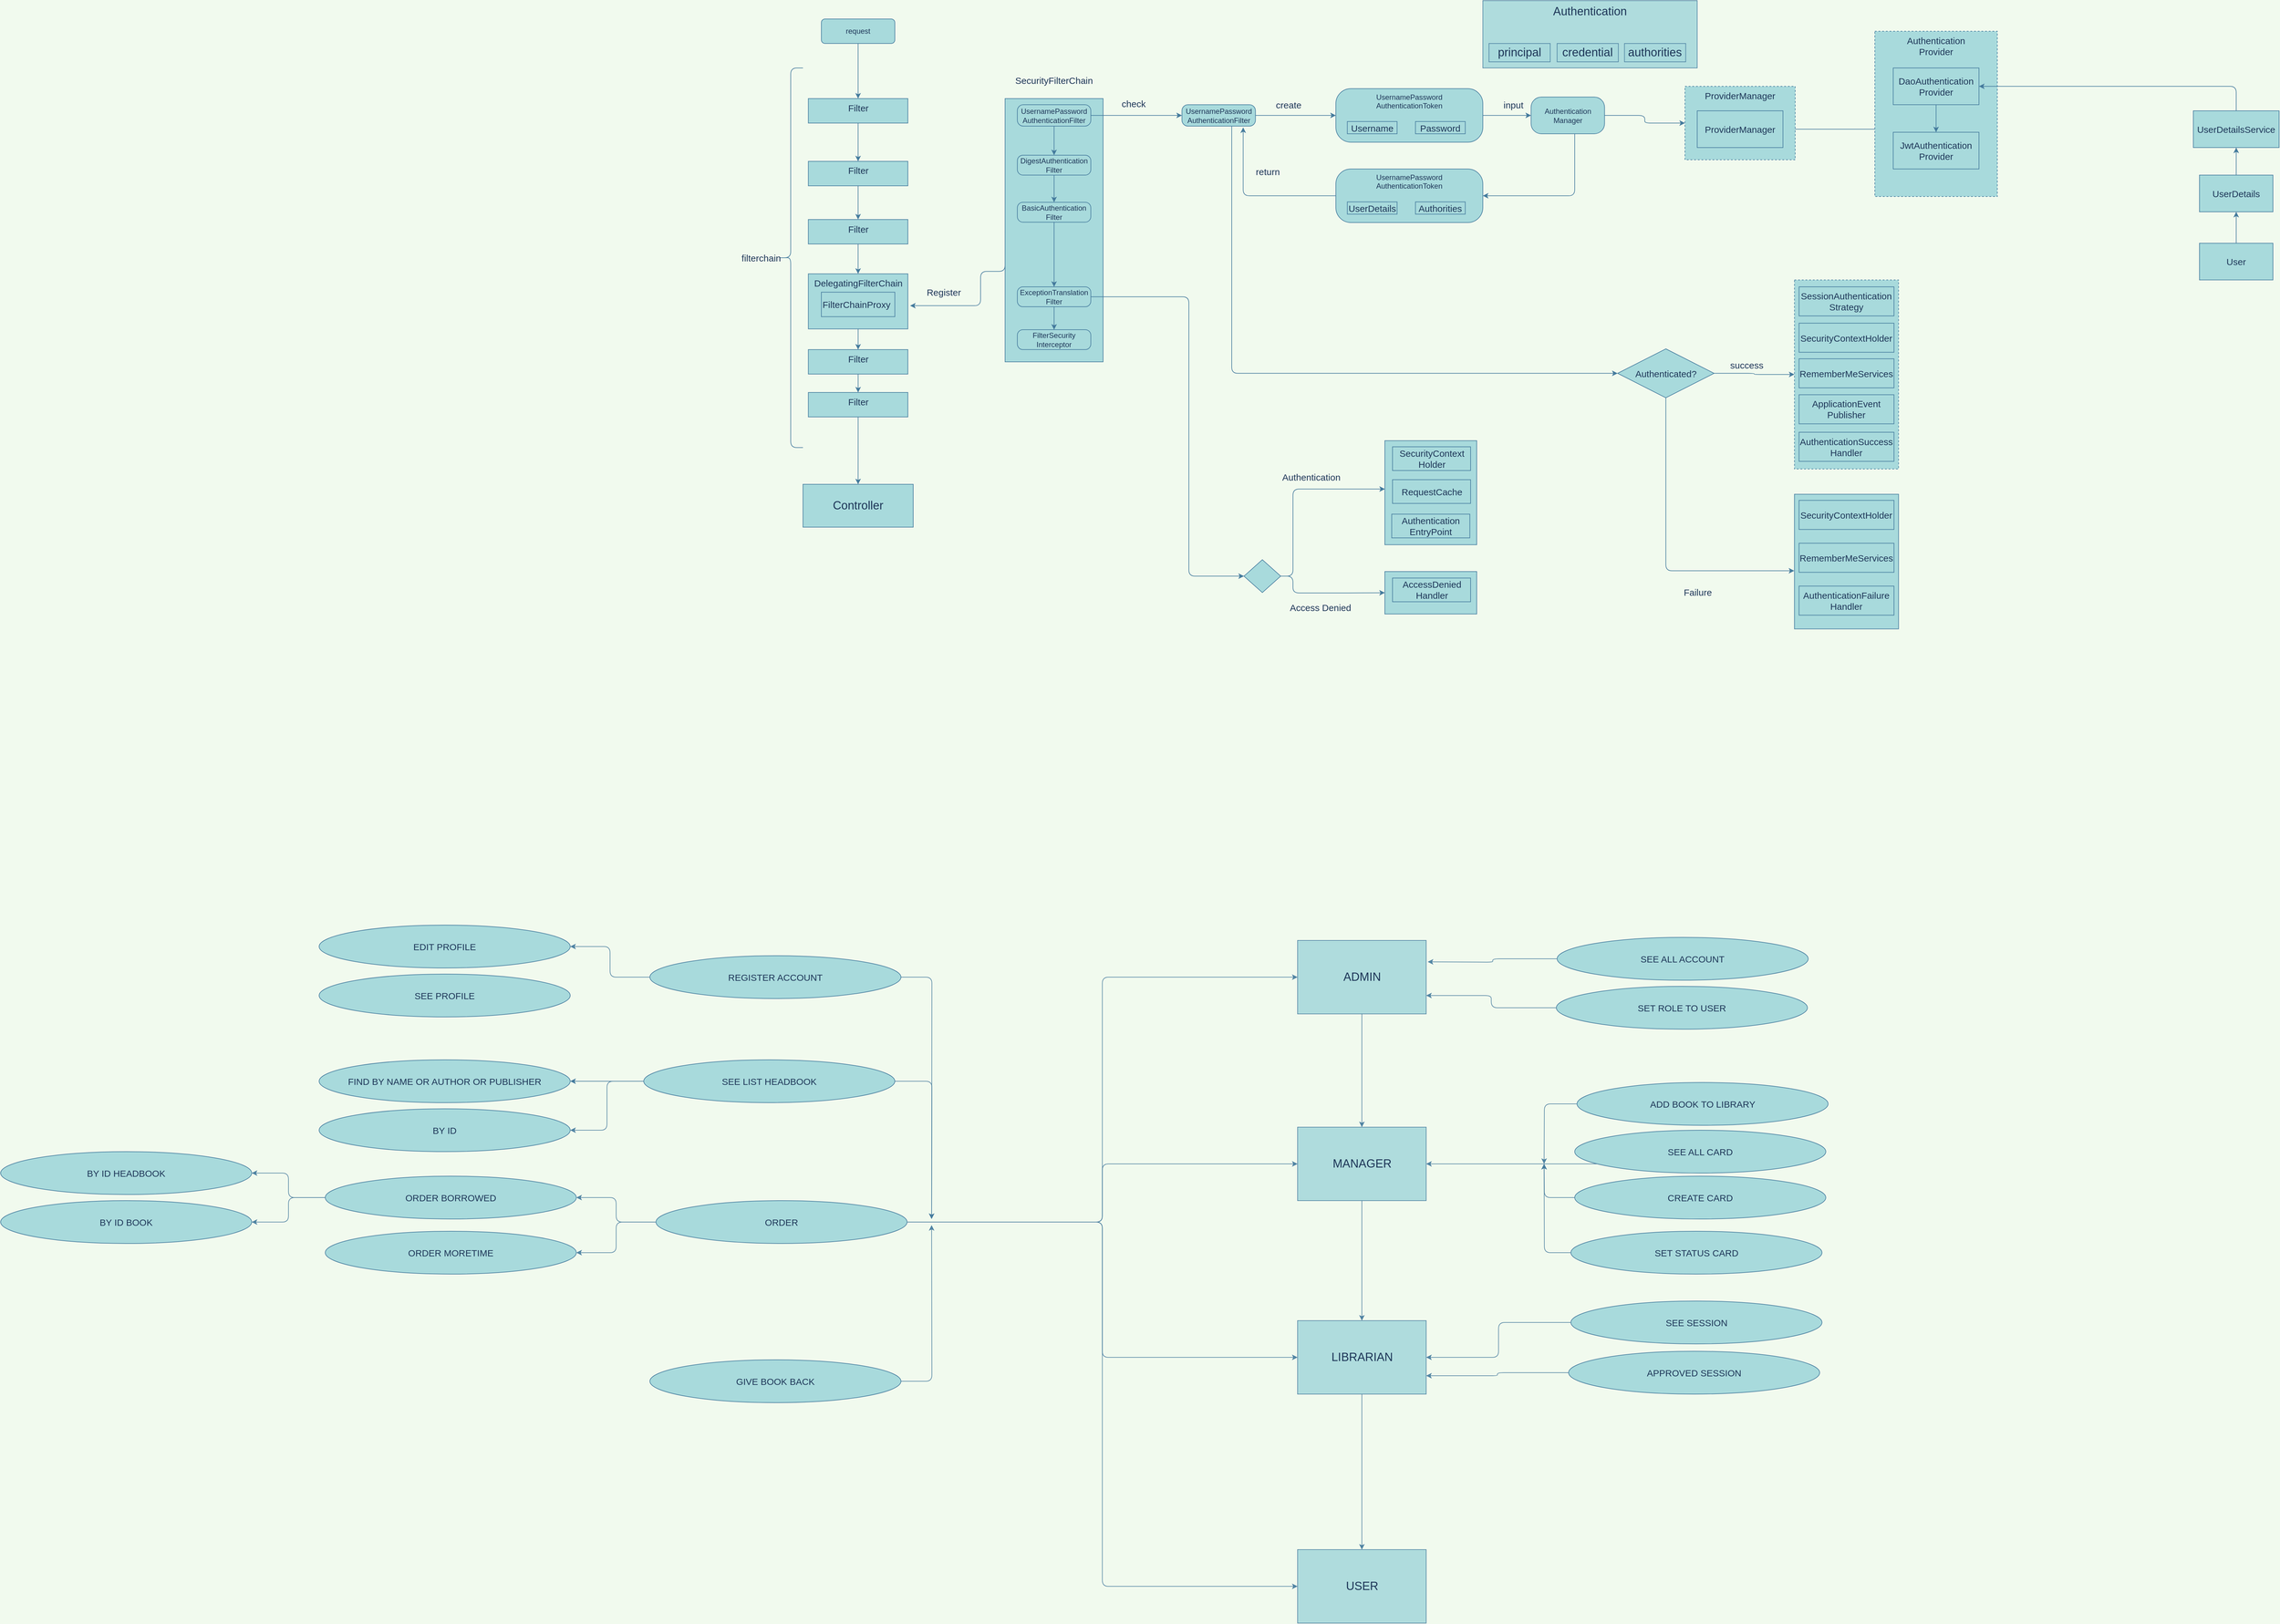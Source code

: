 <mxfile version="14.1.1" type="github">
  <diagram id="C5RBs43oDa-KdzZeNtuy" name="Page-1">
    <mxGraphModel dx="4338" dy="523" grid="1" gridSize="10" guides="1" tooltips="1" connect="1" arrows="1" fold="1" page="1" pageScale="1" pageWidth="3300" pageHeight="4681" background="#F1FAEE" math="0" shadow="0">
      <root>
        <mxCell id="WIyWlLk6GJQsqaUBKTNV-0" />
        <mxCell id="WIyWlLk6GJQsqaUBKTNV-1" parent="WIyWlLk6GJQsqaUBKTNV-0" />
        <mxCell id="i1rqOl0TpUe76ZHr00pR-119" style="edgeStyle=orthogonalEdgeStyle;curved=0;rounded=1;sketch=0;orthogonalLoop=1;jettySize=auto;html=1;entryX=1;entryY=0.5;entryDx=0;entryDy=0;strokeColor=#457B9D;fillColor=#A8DADC;fontSize=15;fontColor=#1D3557;" edge="1" parent="WIyWlLk6GJQsqaUBKTNV-1" source="i1rqOl0TpUe76ZHr00pR-103" target="i1rqOl0TpUe76ZHr00pR-118">
          <mxGeometry relative="1" as="geometry">
            <Array as="points">
              <mxPoint x="1840" y="240" />
              <mxPoint x="1840" y="240" />
            </Array>
          </mxGeometry>
        </mxCell>
        <mxCell id="i1rqOl0TpUe76ZHr00pR-103" value="Authentication&lt;br&gt;Provider" style="rounded=0;whiteSpace=wrap;html=1;sketch=0;strokeColor=#457B9D;fillColor=#A8DADC;fontSize=15;fontColor=#1D3557;align=center;labelBackgroundColor=none;verticalAlign=top;dashed=1;" vertex="1" parent="WIyWlLk6GJQsqaUBKTNV-1">
          <mxGeometry x="1880" y="80" width="200" height="270" as="geometry" />
        </mxCell>
        <mxCell id="i1rqOl0TpUe76ZHr00pR-105" value="ProviderManager" style="rounded=0;whiteSpace=wrap;html=1;sketch=0;strokeColor=#457B9D;fillColor=#A8DADC;fontSize=15;fontColor=#1D3557;align=center;verticalAlign=top;dashed=1;" vertex="1" parent="WIyWlLk6GJQsqaUBKTNV-1">
          <mxGeometry x="1570" y="170" width="180" height="120" as="geometry" />
        </mxCell>
        <mxCell id="i1rqOl0TpUe76ZHr00pR-66" style="edgeStyle=orthogonalEdgeStyle;curved=0;rounded=1;sketch=0;orthogonalLoop=1;jettySize=auto;html=1;entryX=0.5;entryY=0;entryDx=0;entryDy=0;strokeColor=#457B9D;fillColor=#A8DADC;fontSize=15;fontColor=#1D3557;" edge="1" parent="WIyWlLk6GJQsqaUBKTNV-1" source="i1rqOl0TpUe76ZHr00pR-19" target="i1rqOl0TpUe76ZHr00pR-63">
          <mxGeometry relative="1" as="geometry" />
        </mxCell>
        <mxCell id="i1rqOl0TpUe76ZHr00pR-19" value="DelegatingFilterChain" style="rounded=0;whiteSpace=wrap;html=1;sketch=0;strokeColor=#457B9D;fillColor=#A8DADC;fontSize=15;fontColor=#1D3557;align=center;horizontal=1;verticalAlign=top;" vertex="1" parent="WIyWlLk6GJQsqaUBKTNV-1">
          <mxGeometry x="138.75" y="476.24" width="162.5" height="90" as="geometry" />
        </mxCell>
        <mxCell id="i1rqOl0TpUe76ZHr00pR-18" style="edgeStyle=orthogonalEdgeStyle;curved=0;rounded=1;sketch=0;orthogonalLoop=1;jettySize=auto;html=1;strokeColor=#457B9D;fillColor=#A8DADC;fontSize=15;fontColor=#1D3557;entryX=1.022;entryY=0.578;entryDx=0;entryDy=0;entryPerimeter=0;exitX=0;exitY=0.5;exitDx=0;exitDy=0;" edge="1" parent="WIyWlLk6GJQsqaUBKTNV-1" source="i1rqOl0TpUe76ZHr00pR-17" target="i1rqOl0TpUe76ZHr00pR-19">
          <mxGeometry relative="1" as="geometry">
            <mxPoint x="470" y="491.24" as="targetPoint" />
            <Array as="points">
              <mxPoint x="420" y="472.24" />
              <mxPoint x="420" y="528.24" />
            </Array>
          </mxGeometry>
        </mxCell>
        <mxCell id="i1rqOl0TpUe76ZHr00pR-17" value="" style="rounded=0;whiteSpace=wrap;html=1;sketch=0;strokeColor=#457B9D;fillColor=#A8DADC;fontSize=15;fontColor=#1D3557;align=left;" vertex="1" parent="WIyWlLk6GJQsqaUBKTNV-1">
          <mxGeometry x="459.98" y="190" width="160.02" height="430" as="geometry" />
        </mxCell>
        <mxCell id="i1rqOl0TpUe76ZHr00pR-62" style="edgeStyle=orthogonalEdgeStyle;curved=0;rounded=1;sketch=0;orthogonalLoop=1;jettySize=auto;html=1;entryX=0.5;entryY=0;entryDx=0;entryDy=0;strokeColor=#457B9D;fillColor=#A8DADC;fontSize=15;fontColor=#1D3557;" edge="1" parent="WIyWlLk6GJQsqaUBKTNV-1" source="WIyWlLk6GJQsqaUBKTNV-3" target="i1rqOl0TpUe76ZHr00pR-47">
          <mxGeometry relative="1" as="geometry" />
        </mxCell>
        <mxCell id="WIyWlLk6GJQsqaUBKTNV-3" value="request" style="rounded=1;whiteSpace=wrap;html=1;fontSize=12;glass=0;strokeWidth=1;shadow=0;fillColor=#A8DADC;strokeColor=#457B9D;fontColor=#1D3557;" parent="WIyWlLk6GJQsqaUBKTNV-1" vertex="1">
          <mxGeometry x="160" y="60" width="120" height="40" as="geometry" />
        </mxCell>
        <mxCell id="i1rqOl0TpUe76ZHr00pR-2" value="filterchain" style="shape=curlyBracket;whiteSpace=wrap;html=1;rounded=1;sketch=0;strokeColor=#457B9D;fillColor=#A8DADC;fontColor=#1D3557;align=left;fontSize=15;verticalAlign=middle;horizontal=1;labelPosition=left;verticalLabelPosition=middle;textDirection=rtl;" vertex="1" parent="WIyWlLk6GJQsqaUBKTNV-1">
          <mxGeometry x="90" y="140" width="40" height="620" as="geometry" />
        </mxCell>
        <mxCell id="i1rqOl0TpUe76ZHr00pR-68" value="" style="edgeStyle=orthogonalEdgeStyle;curved=0;rounded=1;sketch=0;orthogonalLoop=1;jettySize=auto;html=1;strokeColor=#457B9D;fillColor=#A8DADC;fontSize=15;fontColor=#1D3557;" edge="1" parent="WIyWlLk6GJQsqaUBKTNV-1" source="i1rqOl0TpUe76ZHr00pR-4" target="i1rqOl0TpUe76ZHr00pR-67">
          <mxGeometry relative="1" as="geometry" />
        </mxCell>
        <mxCell id="i1rqOl0TpUe76ZHr00pR-151" style="edgeStyle=orthogonalEdgeStyle;curved=0;rounded=1;sketch=0;orthogonalLoop=1;jettySize=auto;html=1;entryX=0;entryY=0.5;entryDx=0;entryDy=0;strokeColor=#457B9D;fillColor=#A8DADC;fontSize=19;fontColor=#1D3557;" edge="1" parent="WIyWlLk6GJQsqaUBKTNV-1" source="i1rqOl0TpUe76ZHr00pR-4" target="i1rqOl0TpUe76ZHr00pR-75">
          <mxGeometry relative="1" as="geometry">
            <Array as="points">
              <mxPoint x="830" y="639" />
            </Array>
          </mxGeometry>
        </mxCell>
        <mxCell id="i1rqOl0TpUe76ZHr00pR-4" value="UsernamePassword&lt;br&gt;AuthenticationFilter" style="whiteSpace=wrap;html=1;rounded=1;shadow=0;fontColor=#1D3557;strokeColor=#457B9D;strokeWidth=1;fillColor=#A8DADC;glass=0;arcSize=28;rotation=0;" vertex="1" parent="WIyWlLk6GJQsqaUBKTNV-1">
          <mxGeometry x="748.75" y="200" width="120" height="35" as="geometry" />
        </mxCell>
        <mxCell id="i1rqOl0TpUe76ZHr00pR-9" value="" style="edgeStyle=orthogonalEdgeStyle;curved=0;rounded=1;sketch=0;orthogonalLoop=1;jettySize=auto;html=1;strokeColor=#457B9D;fillColor=#A8DADC;fontSize=15;fontColor=#1D3557;" edge="1" parent="WIyWlLk6GJQsqaUBKTNV-1" source="i1rqOl0TpUe76ZHr00pR-6" target="i1rqOl0TpUe76ZHr00pR-8">
          <mxGeometry relative="1" as="geometry" />
        </mxCell>
        <mxCell id="i1rqOl0TpUe76ZHr00pR-6" value="DigestAuthentication&lt;br&gt;Filter" style="whiteSpace=wrap;html=1;rounded=1;shadow=0;fontColor=#1D3557;strokeColor=#457B9D;strokeWidth=1;fillColor=#A8DADC;glass=0;arcSize=28;rotation=0;" vertex="1" parent="WIyWlLk6GJQsqaUBKTNV-1">
          <mxGeometry x="479.99" y="282.49" width="120" height="32.5" as="geometry" />
        </mxCell>
        <mxCell id="i1rqOl0TpUe76ZHr00pR-24" value="" style="edgeStyle=orthogonalEdgeStyle;curved=0;rounded=1;sketch=0;orthogonalLoop=1;jettySize=auto;html=1;strokeColor=#457B9D;fillColor=#A8DADC;fontSize=15;fontColor=#1D3557;" edge="1" parent="WIyWlLk6GJQsqaUBKTNV-1" source="i1rqOl0TpUe76ZHr00pR-8" target="i1rqOl0TpUe76ZHr00pR-23">
          <mxGeometry relative="1" as="geometry" />
        </mxCell>
        <mxCell id="i1rqOl0TpUe76ZHr00pR-8" value="BasicAuthentication&lt;br&gt;Filter" style="whiteSpace=wrap;html=1;rounded=1;shadow=0;fontColor=#1D3557;strokeColor=#457B9D;strokeWidth=1;fillColor=#A8DADC;glass=0;arcSize=28;rotation=0;" vertex="1" parent="WIyWlLk6GJQsqaUBKTNV-1">
          <mxGeometry x="479.98" y="359.37" width="120" height="32.5" as="geometry" />
        </mxCell>
        <mxCell id="i1rqOl0TpUe76ZHr00pR-13" value="SecurityFilterChain&lt;br&gt;" style="text;html=1;strokeColor=none;fillColor=none;align=center;verticalAlign=middle;whiteSpace=wrap;rounded=0;sketch=0;fontSize=15;fontColor=#1D3557;" vertex="1" parent="WIyWlLk6GJQsqaUBKTNV-1">
          <mxGeometry x="489.98" y="150" width="100" height="20" as="geometry" />
        </mxCell>
        <mxCell id="i1rqOl0TpUe76ZHr00pR-21" value="FilterChainProxy" style="rounded=0;whiteSpace=wrap;html=1;sketch=0;strokeColor=#457B9D;fillColor=#A8DADC;fontSize=15;fontColor=#1D3557;align=left;" vertex="1" parent="WIyWlLk6GJQsqaUBKTNV-1">
          <mxGeometry x="160" y="506.24" width="120" height="40" as="geometry" />
        </mxCell>
        <mxCell id="i1rqOl0TpUe76ZHr00pR-22" value="Register" style="text;html=1;strokeColor=none;fillColor=none;align=center;verticalAlign=middle;whiteSpace=wrap;rounded=0;sketch=0;fontSize=15;fontColor=#1D3557;" vertex="1" parent="WIyWlLk6GJQsqaUBKTNV-1">
          <mxGeometry x="340" y="496.24" width="40" height="20" as="geometry" />
        </mxCell>
        <mxCell id="i1rqOl0TpUe76ZHr00pR-26" value="" style="edgeStyle=orthogonalEdgeStyle;curved=0;rounded=1;sketch=0;orthogonalLoop=1;jettySize=auto;html=1;strokeColor=#457B9D;fillColor=#A8DADC;fontSize=15;fontColor=#1D3557;" edge="1" parent="WIyWlLk6GJQsqaUBKTNV-1" source="i1rqOl0TpUe76ZHr00pR-23" target="i1rqOl0TpUe76ZHr00pR-25">
          <mxGeometry relative="1" as="geometry" />
        </mxCell>
        <mxCell id="i1rqOl0TpUe76ZHr00pR-28" value="" style="edgeStyle=orthogonalEdgeStyle;curved=0;rounded=1;sketch=0;orthogonalLoop=1;jettySize=auto;html=1;strokeColor=#457B9D;fillColor=#A8DADC;fontSize=15;fontColor=#1D3557;entryX=0;entryY=0.5;entryDx=0;entryDy=0;" edge="1" parent="WIyWlLk6GJQsqaUBKTNV-1" source="i1rqOl0TpUe76ZHr00pR-23" target="i1rqOl0TpUe76ZHr00pR-27">
          <mxGeometry relative="1" as="geometry">
            <mxPoint x="650.003" y="513.776" as="targetPoint" />
            <Array as="points">
              <mxPoint x="760" y="514" />
              <mxPoint x="760" y="970" />
            </Array>
          </mxGeometry>
        </mxCell>
        <mxCell id="i1rqOl0TpUe76ZHr00pR-23" value="ExceptionTranslation&lt;br&gt;Filter" style="whiteSpace=wrap;html=1;rounded=1;shadow=0;fontColor=#1D3557;strokeColor=#457B9D;strokeWidth=1;fillColor=#A8DADC;glass=0;arcSize=28;rotation=0;" vertex="1" parent="WIyWlLk6GJQsqaUBKTNV-1">
          <mxGeometry x="479.98" y="497.5" width="120" height="32.5" as="geometry" />
        </mxCell>
        <mxCell id="i1rqOl0TpUe76ZHr00pR-25" value="FilterSecurity&lt;br&gt;Interceptor" style="whiteSpace=wrap;html=1;rounded=1;shadow=0;fontColor=#1D3557;strokeColor=#457B9D;strokeWidth=1;fillColor=#A8DADC;glass=0;arcSize=28;rotation=0;" vertex="1" parent="WIyWlLk6GJQsqaUBKTNV-1">
          <mxGeometry x="479.98" y="567.5" width="120" height="32.5" as="geometry" />
        </mxCell>
        <mxCell id="i1rqOl0TpUe76ZHr00pR-37" style="edgeStyle=orthogonalEdgeStyle;curved=0;rounded=1;sketch=0;orthogonalLoop=1;jettySize=auto;html=1;entryX=0.001;entryY=0.465;entryDx=0;entryDy=0;entryPerimeter=0;strokeColor=#457B9D;fillColor=#A8DADC;fontSize=15;fontColor=#1D3557;" edge="1" parent="WIyWlLk6GJQsqaUBKTNV-1" source="i1rqOl0TpUe76ZHr00pR-27" target="i1rqOl0TpUe76ZHr00pR-30">
          <mxGeometry relative="1" as="geometry">
            <Array as="points">
              <mxPoint x="930" y="970.5" />
              <mxPoint x="930" y="827.5" />
            </Array>
          </mxGeometry>
        </mxCell>
        <mxCell id="i1rqOl0TpUe76ZHr00pR-45" style="edgeStyle=orthogonalEdgeStyle;curved=0;rounded=1;sketch=0;orthogonalLoop=1;jettySize=auto;html=1;entryX=0;entryY=0.5;entryDx=0;entryDy=0;strokeColor=#457B9D;fillColor=#A8DADC;fontSize=15;fontColor=#1D3557;" edge="1" parent="WIyWlLk6GJQsqaUBKTNV-1" source="i1rqOl0TpUe76ZHr00pR-27" target="i1rqOl0TpUe76ZHr00pR-40">
          <mxGeometry relative="1" as="geometry">
            <Array as="points">
              <mxPoint x="930" y="970.5" />
              <mxPoint x="930" y="997.5" />
              <mxPoint x="1030" y="997.5" />
            </Array>
          </mxGeometry>
        </mxCell>
        <mxCell id="i1rqOl0TpUe76ZHr00pR-27" value="" style="rhombus;whiteSpace=wrap;html=1;rounded=1;shadow=0;fontColor=#1D3557;strokeColor=#457B9D;strokeWidth=1;fillColor=#A8DADC;glass=0;arcSize=0;" vertex="1" parent="WIyWlLk6GJQsqaUBKTNV-1">
          <mxGeometry x="850" y="943.14" width="60" height="53.75" as="geometry" />
        </mxCell>
        <mxCell id="i1rqOl0TpUe76ZHr00pR-30" value="" style="rounded=0;whiteSpace=wrap;html=1;sketch=0;strokeColor=#457B9D;fillColor=#A8DADC;fontSize=15;fontColor=#1D3557;align=left;" vertex="1" parent="WIyWlLk6GJQsqaUBKTNV-1">
          <mxGeometry x="1080" y="748.75" width="150" height="170" as="geometry" />
        </mxCell>
        <mxCell id="i1rqOl0TpUe76ZHr00pR-31" value="SecurityContext&lt;br&gt;&lt;div style=&quot;&quot;&gt;&lt;span&gt;Holder&lt;/span&gt;&lt;/div&gt;" style="rounded=0;whiteSpace=wrap;html=1;sketch=0;strokeColor=#457B9D;fillColor=#A8DADC;fontSize=15;fontColor=#1D3557;align=center;" vertex="1" parent="WIyWlLk6GJQsqaUBKTNV-1">
          <mxGeometry x="1092.5" y="758.75" width="127.5" height="38.75" as="geometry" />
        </mxCell>
        <mxCell id="i1rqOl0TpUe76ZHr00pR-33" value="RequestCache" style="rounded=0;whiteSpace=wrap;html=1;sketch=0;strokeColor=#457B9D;fillColor=#A8DADC;fontSize=15;fontColor=#1D3557;align=center;" vertex="1" parent="WIyWlLk6GJQsqaUBKTNV-1">
          <mxGeometry x="1092.5" y="812.5" width="127.5" height="38.75" as="geometry" />
        </mxCell>
        <mxCell id="i1rqOl0TpUe76ZHr00pR-35" value="Authentication&lt;br&gt;EntryPoint" style="rounded=0;whiteSpace=wrap;html=1;sketch=0;strokeColor=#457B9D;fillColor=#A8DADC;fontSize=15;fontColor=#1D3557;align=center;" vertex="1" parent="WIyWlLk6GJQsqaUBKTNV-1">
          <mxGeometry x="1091.25" y="868.75" width="127.5" height="38.75" as="geometry" />
        </mxCell>
        <mxCell id="i1rqOl0TpUe76ZHr00pR-38" value="Authentication" style="text;html=1;strokeColor=none;fillColor=none;align=center;verticalAlign=middle;whiteSpace=wrap;rounded=0;sketch=0;fontSize=15;fontColor=#1D3557;" vertex="1" parent="WIyWlLk6GJQsqaUBKTNV-1">
          <mxGeometry x="940" y="797.5" width="40" height="20" as="geometry" />
        </mxCell>
        <mxCell id="i1rqOl0TpUe76ZHr00pR-40" value="" style="rounded=0;whiteSpace=wrap;html=1;sketch=0;strokeColor=#457B9D;fillColor=#A8DADC;fontSize=15;fontColor=#1D3557;align=left;" vertex="1" parent="WIyWlLk6GJQsqaUBKTNV-1">
          <mxGeometry x="1080" y="962.5" width="150" height="69.36" as="geometry" />
        </mxCell>
        <mxCell id="i1rqOl0TpUe76ZHr00pR-41" value="AccessDenied&lt;br&gt;Handler" style="rounded=0;whiteSpace=wrap;html=1;sketch=0;strokeColor=#457B9D;fillColor=#A8DADC;fontSize=15;fontColor=#1D3557;align=center;" vertex="1" parent="WIyWlLk6GJQsqaUBKTNV-1">
          <mxGeometry x="1092.5" y="973.12" width="127.5" height="38.75" as="geometry" />
        </mxCell>
        <mxCell id="i1rqOl0TpUe76ZHr00pR-46" value="Access Denied" style="text;html=1;strokeColor=none;fillColor=none;align=center;verticalAlign=middle;whiteSpace=wrap;rounded=0;sketch=0;fontSize=15;fontColor=#1D3557;" vertex="1" parent="WIyWlLk6GJQsqaUBKTNV-1">
          <mxGeometry x="920" y="1007.51" width="110" height="26.24" as="geometry" />
        </mxCell>
        <mxCell id="i1rqOl0TpUe76ZHr00pR-58" value="" style="edgeStyle=orthogonalEdgeStyle;curved=0;rounded=1;sketch=0;orthogonalLoop=1;jettySize=auto;html=1;strokeColor=#457B9D;fillColor=#A8DADC;fontSize=15;fontColor=#1D3557;" edge="1" parent="WIyWlLk6GJQsqaUBKTNV-1" source="i1rqOl0TpUe76ZHr00pR-47" target="i1rqOl0TpUe76ZHr00pR-57">
          <mxGeometry relative="1" as="geometry" />
        </mxCell>
        <mxCell id="i1rqOl0TpUe76ZHr00pR-47" value="Filter" style="rounded=0;whiteSpace=wrap;html=1;sketch=0;strokeColor=#457B9D;fillColor=#A8DADC;fontSize=15;fontColor=#1D3557;align=center;horizontal=1;verticalAlign=top;" vertex="1" parent="WIyWlLk6GJQsqaUBKTNV-1">
          <mxGeometry x="138.75" y="190" width="162.5" height="40" as="geometry" />
        </mxCell>
        <mxCell id="i1rqOl0TpUe76ZHr00pR-60" value="" style="edgeStyle=orthogonalEdgeStyle;curved=0;rounded=1;sketch=0;orthogonalLoop=1;jettySize=auto;html=1;strokeColor=#457B9D;fillColor=#A8DADC;fontSize=15;fontColor=#1D3557;" edge="1" parent="WIyWlLk6GJQsqaUBKTNV-1" source="i1rqOl0TpUe76ZHr00pR-57" target="i1rqOl0TpUe76ZHr00pR-59">
          <mxGeometry relative="1" as="geometry" />
        </mxCell>
        <mxCell id="i1rqOl0TpUe76ZHr00pR-57" value="Filter" style="rounded=0;whiteSpace=wrap;html=1;sketch=0;strokeColor=#457B9D;fillColor=#A8DADC;fontSize=15;fontColor=#1D3557;align=center;horizontal=1;verticalAlign=top;" vertex="1" parent="WIyWlLk6GJQsqaUBKTNV-1">
          <mxGeometry x="138.75" y="292.49" width="162.5" height="40" as="geometry" />
        </mxCell>
        <mxCell id="i1rqOl0TpUe76ZHr00pR-61" style="edgeStyle=orthogonalEdgeStyle;curved=0;rounded=1;sketch=0;orthogonalLoop=1;jettySize=auto;html=1;strokeColor=#457B9D;fillColor=#A8DADC;fontSize=15;fontColor=#1D3557;" edge="1" parent="WIyWlLk6GJQsqaUBKTNV-1" source="i1rqOl0TpUe76ZHr00pR-59" target="i1rqOl0TpUe76ZHr00pR-19">
          <mxGeometry relative="1" as="geometry" />
        </mxCell>
        <mxCell id="i1rqOl0TpUe76ZHr00pR-59" value="Filter" style="rounded=0;whiteSpace=wrap;html=1;sketch=0;strokeColor=#457B9D;fillColor=#A8DADC;fontSize=15;fontColor=#1D3557;align=center;horizontal=1;verticalAlign=top;" vertex="1" parent="WIyWlLk6GJQsqaUBKTNV-1">
          <mxGeometry x="138.75" y="387.5" width="162.5" height="40" as="geometry" />
        </mxCell>
        <mxCell id="i1rqOl0TpUe76ZHr00pR-65" value="" style="edgeStyle=orthogonalEdgeStyle;curved=0;rounded=1;sketch=0;orthogonalLoop=1;jettySize=auto;html=1;strokeColor=#457B9D;fillColor=#A8DADC;fontSize=15;fontColor=#1D3557;" edge="1" parent="WIyWlLk6GJQsqaUBKTNV-1" source="i1rqOl0TpUe76ZHr00pR-63" target="i1rqOl0TpUe76ZHr00pR-64">
          <mxGeometry relative="1" as="geometry" />
        </mxCell>
        <mxCell id="i1rqOl0TpUe76ZHr00pR-63" value="Filter" style="rounded=0;whiteSpace=wrap;html=1;sketch=0;strokeColor=#457B9D;fillColor=#A8DADC;fontSize=15;fontColor=#1D3557;align=center;horizontal=1;verticalAlign=top;" vertex="1" parent="WIyWlLk6GJQsqaUBKTNV-1">
          <mxGeometry x="138.75" y="600" width="162.5" height="40" as="geometry" />
        </mxCell>
        <mxCell id="i1rqOl0TpUe76ZHr00pR-150" value="" style="edgeStyle=orthogonalEdgeStyle;curved=0;rounded=1;sketch=0;orthogonalLoop=1;jettySize=auto;html=1;strokeColor=#457B9D;fillColor=#A8DADC;fontSize=15;fontColor=#1D3557;" edge="1" parent="WIyWlLk6GJQsqaUBKTNV-1" source="i1rqOl0TpUe76ZHr00pR-64" target="i1rqOl0TpUe76ZHr00pR-149">
          <mxGeometry relative="1" as="geometry" />
        </mxCell>
        <mxCell id="i1rqOl0TpUe76ZHr00pR-64" value="Filter" style="rounded=0;whiteSpace=wrap;html=1;sketch=0;strokeColor=#457B9D;fillColor=#A8DADC;fontSize=15;fontColor=#1D3557;align=center;horizontal=1;verticalAlign=top;" vertex="1" parent="WIyWlLk6GJQsqaUBKTNV-1">
          <mxGeometry x="138.75" y="670" width="162.5" height="40" as="geometry" />
        </mxCell>
        <mxCell id="i1rqOl0TpUe76ZHr00pR-73" value="" style="edgeStyle=orthogonalEdgeStyle;curved=0;rounded=1;sketch=0;orthogonalLoop=1;jettySize=auto;html=1;strokeColor=#457B9D;fillColor=#A8DADC;fontSize=15;fontColor=#1D3557;" edge="1" parent="WIyWlLk6GJQsqaUBKTNV-1" source="i1rqOl0TpUe76ZHr00pR-67" target="i1rqOl0TpUe76ZHr00pR-72">
          <mxGeometry relative="1" as="geometry" />
        </mxCell>
        <mxCell id="i1rqOl0TpUe76ZHr00pR-67" value="UsernamePassword&lt;br&gt;AuthenticationToken" style="whiteSpace=wrap;html=1;rounded=1;shadow=0;fontColor=#1D3557;strokeColor=#457B9D;strokeWidth=1;fillColor=#A8DADC;glass=0;arcSize=28;rotation=0;verticalAlign=top;" vertex="1" parent="WIyWlLk6GJQsqaUBKTNV-1">
          <mxGeometry x="1000" y="173.75" width="240" height="87.5" as="geometry" />
        </mxCell>
        <mxCell id="i1rqOl0TpUe76ZHr00pR-69" value="create" style="text;html=1;strokeColor=none;fillColor=none;align=center;verticalAlign=middle;whiteSpace=wrap;rounded=0;sketch=0;fontSize=15;fontColor=#1D3557;" vertex="1" parent="WIyWlLk6GJQsqaUBKTNV-1">
          <mxGeometry x="902.5" y="190" width="40" height="20" as="geometry" />
        </mxCell>
        <mxCell id="i1rqOl0TpUe76ZHr00pR-110" style="edgeStyle=orthogonalEdgeStyle;curved=0;rounded=1;sketch=0;orthogonalLoop=1;jettySize=auto;html=1;strokeColor=#457B9D;fillColor=#A8DADC;fontSize=15;fontColor=#1D3557;" edge="1" parent="WIyWlLk6GJQsqaUBKTNV-1" source="i1rqOl0TpUe76ZHr00pR-72" target="i1rqOl0TpUe76ZHr00pR-105">
          <mxGeometry relative="1" as="geometry" />
        </mxCell>
        <mxCell id="i1rqOl0TpUe76ZHr00pR-145" style="edgeStyle=orthogonalEdgeStyle;curved=0;rounded=1;sketch=0;orthogonalLoop=1;jettySize=auto;html=1;entryX=1;entryY=0.5;entryDx=0;entryDy=0;strokeColor=#457B9D;fillColor=#A8DADC;fontSize=15;fontColor=#1D3557;" edge="1" parent="WIyWlLk6GJQsqaUBKTNV-1" source="i1rqOl0TpUe76ZHr00pR-72" target="i1rqOl0TpUe76ZHr00pR-141">
          <mxGeometry relative="1" as="geometry">
            <Array as="points">
              <mxPoint x="1390" y="349" />
            </Array>
          </mxGeometry>
        </mxCell>
        <mxCell id="i1rqOl0TpUe76ZHr00pR-72" value="Authentication&lt;br&gt;Manager" style="whiteSpace=wrap;html=1;rounded=1;shadow=0;fontColor=#1D3557;strokeColor=#457B9D;strokeWidth=1;fillColor=#A8DADC;glass=0;arcSize=28;" vertex="1" parent="WIyWlLk6GJQsqaUBKTNV-1">
          <mxGeometry x="1318.75" y="187.5" width="120" height="60" as="geometry" />
        </mxCell>
        <mxCell id="i1rqOl0TpUe76ZHr00pR-74" value="input" style="text;html=1;strokeColor=none;fillColor=none;align=center;verticalAlign=middle;whiteSpace=wrap;rounded=0;sketch=0;fontSize=15;fontColor=#1D3557;" vertex="1" parent="WIyWlLk6GJQsqaUBKTNV-1">
          <mxGeometry x="1270" y="190" width="40" height="20" as="geometry" />
        </mxCell>
        <mxCell id="i1rqOl0TpUe76ZHr00pR-77" value="" style="edgeStyle=orthogonalEdgeStyle;curved=0;rounded=1;sketch=0;orthogonalLoop=1;jettySize=auto;html=1;strokeColor=#457B9D;fillColor=#A8DADC;fontSize=15;fontColor=#1D3557;" edge="1" parent="WIyWlLk6GJQsqaUBKTNV-1" source="i1rqOl0TpUe76ZHr00pR-75" target="i1rqOl0TpUe76ZHr00pR-76">
          <mxGeometry relative="1" as="geometry" />
        </mxCell>
        <mxCell id="i1rqOl0TpUe76ZHr00pR-91" style="edgeStyle=orthogonalEdgeStyle;curved=0;rounded=1;sketch=0;orthogonalLoop=1;jettySize=auto;html=1;strokeColor=#457B9D;fillColor=#A8DADC;fontSize=15;fontColor=#1D3557;entryX=-0.002;entryY=0.566;entryDx=0;entryDy=0;entryPerimeter=0;" edge="1" parent="WIyWlLk6GJQsqaUBKTNV-1" source="i1rqOl0TpUe76ZHr00pR-75" target="i1rqOl0TpUe76ZHr00pR-90">
          <mxGeometry relative="1" as="geometry">
            <mxPoint x="1550" y="1016.24" as="targetPoint" />
            <Array as="points">
              <mxPoint x="1538.75" y="961.24" />
              <mxPoint x="1748.75" y="961.24" />
            </Array>
          </mxGeometry>
        </mxCell>
        <mxCell id="i1rqOl0TpUe76ZHr00pR-75" value="Authenticated?" style="rhombus;whiteSpace=wrap;html=1;rounded=0;sketch=0;strokeColor=#457B9D;fillColor=#A8DADC;fontSize=15;fontColor=#1D3557;align=center;" vertex="1" parent="WIyWlLk6GJQsqaUBKTNV-1">
          <mxGeometry x="1460" y="598.75" width="157.5" height="80" as="geometry" />
        </mxCell>
        <mxCell id="i1rqOl0TpUe76ZHr00pR-76" value="" style="whiteSpace=wrap;html=1;rounded=0;fontSize=15;fontColor=#1D3557;strokeColor=#457B9D;fillColor=#A8DADC;sketch=0;dashed=1;" vertex="1" parent="WIyWlLk6GJQsqaUBKTNV-1">
          <mxGeometry x="1748.75" y="486.24" width="170" height="308.75" as="geometry" />
        </mxCell>
        <mxCell id="i1rqOl0TpUe76ZHr00pR-78" value="SessionAuthentication&lt;br&gt;Strategy" style="rounded=0;whiteSpace=wrap;html=1;sketch=0;strokeColor=#457B9D;fillColor=#A8DADC;fontSize=15;fontColor=#1D3557;align=center;" vertex="1" parent="WIyWlLk6GJQsqaUBKTNV-1">
          <mxGeometry x="1756.25" y="497.48" width="155" height="47.51" as="geometry" />
        </mxCell>
        <mxCell id="i1rqOl0TpUe76ZHr00pR-79" value="SecurityContextHolder" style="rounded=0;whiteSpace=wrap;html=1;sketch=0;strokeColor=#457B9D;fillColor=#A8DADC;fontSize=15;fontColor=#1D3557;align=center;" vertex="1" parent="WIyWlLk6GJQsqaUBKTNV-1">
          <mxGeometry x="1756.25" y="556.86" width="155" height="47.51" as="geometry" />
        </mxCell>
        <mxCell id="i1rqOl0TpUe76ZHr00pR-81" value="RememberMeServices" style="rounded=0;whiteSpace=wrap;html=1;sketch=0;strokeColor=#457B9D;fillColor=#A8DADC;fontSize=15;fontColor=#1D3557;align=center;" vertex="1" parent="WIyWlLk6GJQsqaUBKTNV-1">
          <mxGeometry x="1756.25" y="614.99" width="155" height="47.51" as="geometry" />
        </mxCell>
        <mxCell id="i1rqOl0TpUe76ZHr00pR-83" value="ApplicationEvent&lt;br&gt;Publisher" style="rounded=0;whiteSpace=wrap;html=1;sketch=0;strokeColor=#457B9D;fillColor=#A8DADC;fontSize=15;fontColor=#1D3557;align=center;" vertex="1" parent="WIyWlLk6GJQsqaUBKTNV-1">
          <mxGeometry x="1756.25" y="673.72" width="155" height="47.51" as="geometry" />
        </mxCell>
        <mxCell id="i1rqOl0TpUe76ZHr00pR-85" value="AuthenticationSuccess&lt;br&gt;Handler" style="rounded=0;whiteSpace=wrap;html=1;sketch=0;strokeColor=#457B9D;fillColor=#A8DADC;fontSize=15;fontColor=#1D3557;align=center;" vertex="1" parent="WIyWlLk6GJQsqaUBKTNV-1">
          <mxGeometry x="1756.25" y="734.99" width="155" height="47.51" as="geometry" />
        </mxCell>
        <mxCell id="i1rqOl0TpUe76ZHr00pR-90" value="" style="whiteSpace=wrap;html=1;rounded=0;fontSize=15;fontColor=#1D3557;strokeColor=#457B9D;fillColor=#A8DADC;sketch=0;" vertex="1" parent="WIyWlLk6GJQsqaUBKTNV-1">
          <mxGeometry x="1748.75" y="836.24" width="170" height="220" as="geometry" />
        </mxCell>
        <mxCell id="i1rqOl0TpUe76ZHr00pR-93" value="SecurityContextHolder" style="rounded=0;whiteSpace=wrap;html=1;sketch=0;strokeColor=#457B9D;fillColor=#A8DADC;fontSize=15;fontColor=#1D3557;align=center;" vertex="1" parent="WIyWlLk6GJQsqaUBKTNV-1">
          <mxGeometry x="1756.25" y="846.24" width="155" height="47.51" as="geometry" />
        </mxCell>
        <mxCell id="i1rqOl0TpUe76ZHr00pR-94" value="RememberMeServices" style="rounded=0;whiteSpace=wrap;html=1;sketch=0;strokeColor=#457B9D;fillColor=#A8DADC;fontSize=15;fontColor=#1D3557;align=center;" vertex="1" parent="WIyWlLk6GJQsqaUBKTNV-1">
          <mxGeometry x="1756.25" y="916.24" width="155" height="47.51" as="geometry" />
        </mxCell>
        <mxCell id="i1rqOl0TpUe76ZHr00pR-95" value="AuthenticationFailure&lt;br&gt;Handler" style="rounded=0;whiteSpace=wrap;html=1;sketch=0;strokeColor=#457B9D;fillColor=#A8DADC;fontSize=15;fontColor=#1D3557;align=center;" vertex="1" parent="WIyWlLk6GJQsqaUBKTNV-1">
          <mxGeometry x="1756.25" y="986.24" width="155" height="47.51" as="geometry" />
        </mxCell>
        <mxCell id="i1rqOl0TpUe76ZHr00pR-96" value="Failure" style="text;html=1;strokeColor=none;fillColor=none;align=center;verticalAlign=middle;whiteSpace=wrap;rounded=0;sketch=0;fontSize=15;fontColor=#1D3557;" vertex="1" parent="WIyWlLk6GJQsqaUBKTNV-1">
          <mxGeometry x="1571.25" y="986.24" width="40" height="20" as="geometry" />
        </mxCell>
        <mxCell id="i1rqOl0TpUe76ZHr00pR-97" value="success" style="text;html=1;strokeColor=none;fillColor=none;align=center;verticalAlign=middle;whiteSpace=wrap;rounded=0;sketch=0;fontSize=15;fontColor=#1D3557;" vertex="1" parent="WIyWlLk6GJQsqaUBKTNV-1">
          <mxGeometry x="1651.25" y="614.99" width="40" height="20" as="geometry" />
        </mxCell>
        <mxCell id="i1rqOl0TpUe76ZHr00pR-100" value="" style="edgeStyle=orthogonalEdgeStyle;curved=0;rounded=1;sketch=0;orthogonalLoop=1;jettySize=auto;html=1;strokeColor=#457B9D;fillColor=#A8DADC;fontSize=15;fontColor=#1D3557;" edge="1" parent="WIyWlLk6GJQsqaUBKTNV-1" source="i1rqOl0TpUe76ZHr00pR-98" target="i1rqOl0TpUe76ZHr00pR-99">
          <mxGeometry relative="1" as="geometry" />
        </mxCell>
        <mxCell id="i1rqOl0TpUe76ZHr00pR-98" value="User" style="rounded=0;whiteSpace=wrap;html=1;sketch=0;strokeColor=#457B9D;fillColor=#A8DADC;fontSize=15;fontColor=#1D3557;align=center;" vertex="1" parent="WIyWlLk6GJQsqaUBKTNV-1">
          <mxGeometry x="2410" y="426.24" width="120" height="60" as="geometry" />
        </mxCell>
        <mxCell id="i1rqOl0TpUe76ZHr00pR-102" value="" style="edgeStyle=orthogonalEdgeStyle;curved=0;rounded=1;sketch=0;orthogonalLoop=1;jettySize=auto;html=1;strokeColor=#457B9D;fillColor=#A8DADC;fontSize=15;fontColor=#1D3557;" edge="1" parent="WIyWlLk6GJQsqaUBKTNV-1" source="i1rqOl0TpUe76ZHr00pR-99" target="i1rqOl0TpUe76ZHr00pR-101">
          <mxGeometry relative="1" as="geometry" />
        </mxCell>
        <mxCell id="i1rqOl0TpUe76ZHr00pR-99" value="UserDetails" style="rounded=0;whiteSpace=wrap;html=1;sketch=0;strokeColor=#457B9D;fillColor=#A8DADC;fontSize=15;fontColor=#1D3557;align=center;" vertex="1" parent="WIyWlLk6GJQsqaUBKTNV-1">
          <mxGeometry x="2410" y="314.99" width="120" height="60" as="geometry" />
        </mxCell>
        <mxCell id="i1rqOl0TpUe76ZHr00pR-104" value="" style="edgeStyle=orthogonalEdgeStyle;curved=0;rounded=1;sketch=0;orthogonalLoop=1;jettySize=auto;html=1;strokeColor=#457B9D;fillColor=#A8DADC;fontSize=15;fontColor=#1D3557;entryX=1;entryY=0.5;entryDx=0;entryDy=0;" edge="1" parent="WIyWlLk6GJQsqaUBKTNV-1" source="i1rqOl0TpUe76ZHr00pR-101" target="i1rqOl0TpUe76ZHr00pR-107">
          <mxGeometry relative="1" as="geometry">
            <mxPoint x="2180" y="215" as="targetPoint" />
            <Array as="points">
              <mxPoint x="2470" y="170" />
            </Array>
          </mxGeometry>
        </mxCell>
        <mxCell id="i1rqOl0TpUe76ZHr00pR-101" value="UserDetailsService" style="rounded=0;whiteSpace=wrap;html=1;sketch=0;strokeColor=#457B9D;fillColor=#A8DADC;fontSize=15;fontColor=#1D3557;align=center;" vertex="1" parent="WIyWlLk6GJQsqaUBKTNV-1">
          <mxGeometry x="2400" y="210" width="140" height="60" as="geometry" />
        </mxCell>
        <mxCell id="i1rqOl0TpUe76ZHr00pR-109" value="" style="edgeStyle=orthogonalEdgeStyle;curved=0;rounded=1;sketch=0;orthogonalLoop=1;jettySize=auto;html=1;strokeColor=#457B9D;fillColor=#A8DADC;fontSize=15;fontColor=#1D3557;" edge="1" parent="WIyWlLk6GJQsqaUBKTNV-1" source="i1rqOl0TpUe76ZHr00pR-107" target="i1rqOl0TpUe76ZHr00pR-108">
          <mxGeometry relative="1" as="geometry" />
        </mxCell>
        <mxCell id="i1rqOl0TpUe76ZHr00pR-107" value="DaoAuthentication&lt;br&gt;Provider" style="rounded=0;whiteSpace=wrap;html=1;sketch=0;strokeColor=#457B9D;fillColor=#A8DADC;fontSize=15;fontColor=#1D3557;align=center;" vertex="1" parent="WIyWlLk6GJQsqaUBKTNV-1">
          <mxGeometry x="1910" y="140" width="140" height="60" as="geometry" />
        </mxCell>
        <mxCell id="i1rqOl0TpUe76ZHr00pR-108" value="JwtAuthentication&lt;br&gt;Provider" style="rounded=0;whiteSpace=wrap;html=1;sketch=0;strokeColor=#457B9D;fillColor=#A8DADC;fontSize=15;fontColor=#1D3557;align=center;" vertex="1" parent="WIyWlLk6GJQsqaUBKTNV-1">
          <mxGeometry x="1910" y="245" width="140" height="60" as="geometry" />
        </mxCell>
        <mxCell id="i1rqOl0TpUe76ZHr00pR-118" value="ProviderManager" style="rounded=0;whiteSpace=wrap;html=1;sketch=0;strokeColor=#457B9D;fillColor=#A8DADC;fontSize=15;fontColor=#1D3557;align=center;" vertex="1" parent="WIyWlLk6GJQsqaUBKTNV-1">
          <mxGeometry x="1590" y="210" width="140" height="60" as="geometry" />
        </mxCell>
        <mxCell id="i1rqOl0TpUe76ZHr00pR-122" style="edgeStyle=orthogonalEdgeStyle;curved=0;rounded=1;sketch=0;orthogonalLoop=1;jettySize=auto;html=1;strokeColor=#457B9D;fillColor=#A8DADC;fontSize=15;fontColor=#1D3557;" edge="1" parent="WIyWlLk6GJQsqaUBKTNV-1" source="i1rqOl0TpUe76ZHr00pR-120" target="i1rqOl0TpUe76ZHr00pR-6">
          <mxGeometry relative="1" as="geometry" />
        </mxCell>
        <mxCell id="i1rqOl0TpUe76ZHr00pR-147" style="edgeStyle=orthogonalEdgeStyle;curved=0;rounded=1;sketch=0;orthogonalLoop=1;jettySize=auto;html=1;entryX=0;entryY=0.5;entryDx=0;entryDy=0;strokeColor=#457B9D;fillColor=#A8DADC;fontSize=15;fontColor=#1D3557;" edge="1" parent="WIyWlLk6GJQsqaUBKTNV-1" source="i1rqOl0TpUe76ZHr00pR-120" target="i1rqOl0TpUe76ZHr00pR-4">
          <mxGeometry relative="1" as="geometry" />
        </mxCell>
        <mxCell id="i1rqOl0TpUe76ZHr00pR-120" value="UsernamePassword&lt;br&gt;AuthenticationFilter" style="whiteSpace=wrap;html=1;rounded=1;shadow=0;fontColor=#1D3557;strokeColor=#457B9D;strokeWidth=1;fillColor=#A8DADC;glass=0;arcSize=28;rotation=0;" vertex="1" parent="WIyWlLk6GJQsqaUBKTNV-1">
          <mxGeometry x="479.98" y="200" width="120" height="35" as="geometry" />
        </mxCell>
        <mxCell id="i1rqOl0TpUe76ZHr00pR-130" value="return" style="text;html=1;strokeColor=none;fillColor=none;align=center;verticalAlign=middle;whiteSpace=wrap;rounded=0;labelBackgroundColor=none;sketch=0;fontSize=15;fontColor=#1D3557;" vertex="1" parent="WIyWlLk6GJQsqaUBKTNV-1">
          <mxGeometry x="868.75" y="298.74" width="40" height="20" as="geometry" />
        </mxCell>
        <mxCell id="i1rqOl0TpUe76ZHr00pR-131" value="Username" style="rounded=0;whiteSpace=wrap;html=1;labelBackgroundColor=none;sketch=0;strokeColor=#457B9D;fillColor=#A8DADC;gradientColor=none;fontSize=15;fontColor=#1D3557;align=center;" vertex="1" parent="WIyWlLk6GJQsqaUBKTNV-1">
          <mxGeometry x="1018.75" y="227.5" width="81.25" height="20" as="geometry" />
        </mxCell>
        <mxCell id="i1rqOl0TpUe76ZHr00pR-132" value="Password" style="rounded=0;whiteSpace=wrap;html=1;labelBackgroundColor=none;sketch=0;strokeColor=#457B9D;fillColor=#A8DADC;gradientColor=none;fontSize=15;fontColor=#1D3557;align=center;" vertex="1" parent="WIyWlLk6GJQsqaUBKTNV-1">
          <mxGeometry x="1130" y="227.5" width="81.25" height="20" as="geometry" />
        </mxCell>
        <mxCell id="i1rqOl0TpUe76ZHr00pR-146" style="edgeStyle=orthogonalEdgeStyle;curved=0;rounded=1;sketch=0;orthogonalLoop=1;jettySize=auto;html=1;entryX=0.833;entryY=1.06;entryDx=0;entryDy=0;entryPerimeter=0;strokeColor=#457B9D;fillColor=#A8DADC;fontSize=15;fontColor=#1D3557;" edge="1" parent="WIyWlLk6GJQsqaUBKTNV-1" source="i1rqOl0TpUe76ZHr00pR-141" target="i1rqOl0TpUe76ZHr00pR-4">
          <mxGeometry relative="1" as="geometry" />
        </mxCell>
        <mxCell id="i1rqOl0TpUe76ZHr00pR-141" value="UsernamePassword&lt;br&gt;AuthenticationToken" style="whiteSpace=wrap;html=1;rounded=1;shadow=0;fontColor=#1D3557;strokeColor=#457B9D;strokeWidth=1;fillColor=#A8DADC;glass=0;arcSize=28;rotation=0;verticalAlign=top;" vertex="1" parent="WIyWlLk6GJQsqaUBKTNV-1">
          <mxGeometry x="1000" y="305" width="240" height="87.5" as="geometry" />
        </mxCell>
        <mxCell id="i1rqOl0TpUe76ZHr00pR-142" value="UserDetails" style="rounded=0;whiteSpace=wrap;html=1;labelBackgroundColor=none;sketch=0;strokeColor=#457B9D;fillColor=#A8DADC;gradientColor=none;fontSize=15;fontColor=#1D3557;align=center;" vertex="1" parent="WIyWlLk6GJQsqaUBKTNV-1">
          <mxGeometry x="1018.75" y="358.75" width="81.25" height="20" as="geometry" />
        </mxCell>
        <mxCell id="i1rqOl0TpUe76ZHr00pR-143" value="Authorities" style="rounded=0;whiteSpace=wrap;html=1;labelBackgroundColor=none;sketch=0;strokeColor=#457B9D;fillColor=#A8DADC;gradientColor=none;fontSize=15;fontColor=#1D3557;align=center;" vertex="1" parent="WIyWlLk6GJQsqaUBKTNV-1">
          <mxGeometry x="1130" y="358.75" width="81.25" height="20" as="geometry" />
        </mxCell>
        <mxCell id="i1rqOl0TpUe76ZHr00pR-148" value="check" style="text;html=1;strokeColor=none;fillColor=none;align=center;verticalAlign=middle;whiteSpace=wrap;rounded=0;labelBackgroundColor=none;sketch=0;fontSize=15;fontColor=#1D3557;" vertex="1" parent="WIyWlLk6GJQsqaUBKTNV-1">
          <mxGeometry x="650" y="187.5" width="40" height="20" as="geometry" />
        </mxCell>
        <mxCell id="i1rqOl0TpUe76ZHr00pR-149" value="Controller" style="whiteSpace=wrap;html=1;rounded=0;fontSize=19;fontColor=#1D3557;verticalAlign=middle;strokeColor=#457B9D;fillColor=#A8DADC;sketch=0;" vertex="1" parent="WIyWlLk6GJQsqaUBKTNV-1">
          <mxGeometry x="130" y="820" width="180" height="70" as="geometry" />
        </mxCell>
        <mxCell id="i1rqOl0TpUe76ZHr00pR-205" value="" style="edgeStyle=orthogonalEdgeStyle;curved=0;rounded=1;sketch=0;orthogonalLoop=1;jettySize=auto;html=1;shadow=0;strokeColor=#457B9D;strokeWidth=1;fillColor=#A8DADC;fontSize=19;fontColor=#1D3557;opacity=90;" edge="1" parent="WIyWlLk6GJQsqaUBKTNV-1" source="i1rqOl0TpUe76ZHr00pR-153" target="i1rqOl0TpUe76ZHr00pR-204">
          <mxGeometry relative="1" as="geometry" />
        </mxCell>
        <mxCell id="i1rqOl0TpUe76ZHr00pR-153" value="ADMIN" style="rounded=0;whiteSpace=wrap;html=1;labelBackgroundColor=none;sketch=0;strokeColor=#457B9D;fillColor=#A8DADC;gradientColor=none;fontSize=19;fontColor=#1D3557;align=center;opacity=90;strokeWidth=1;shadow=0;arcSize=12;" vertex="1" parent="WIyWlLk6GJQsqaUBKTNV-1">
          <mxGeometry x="937.5" y="1565" width="210" height="120" as="geometry" />
        </mxCell>
        <mxCell id="i1rqOl0TpUe76ZHr00pR-190" value="" style="edgeStyle=orthogonalEdgeStyle;curved=0;rounded=1;sketch=0;orthogonalLoop=1;jettySize=auto;html=1;strokeColor=#457B9D;fillColor=#A8DADC;fontSize=15;fontColor=#1D3557;" edge="1" parent="WIyWlLk6GJQsqaUBKTNV-1" source="i1rqOl0TpUe76ZHr00pR-160" target="i1rqOl0TpUe76ZHr00pR-189">
          <mxGeometry relative="1" as="geometry" />
        </mxCell>
        <mxCell id="i1rqOl0TpUe76ZHr00pR-217" style="edgeStyle=orthogonalEdgeStyle;curved=0;rounded=1;sketch=0;orthogonalLoop=1;jettySize=auto;html=1;shadow=0;strokeColor=#457B9D;strokeWidth=1;fillColor=#A8DADC;fontSize=19;fontColor=#1D3557;opacity=90;" edge="1" parent="WIyWlLk6GJQsqaUBKTNV-1" source="i1rqOl0TpUe76ZHr00pR-160">
          <mxGeometry relative="1" as="geometry">
            <mxPoint x="340" y="2020" as="targetPoint" />
          </mxGeometry>
        </mxCell>
        <mxCell id="i1rqOl0TpUe76ZHr00pR-230" style="edgeStyle=orthogonalEdgeStyle;curved=0;rounded=1;sketch=0;orthogonalLoop=1;jettySize=auto;html=1;entryX=1;entryY=0.5;entryDx=0;entryDy=0;shadow=0;strokeColor=#457B9D;strokeWidth=1;fillColor=#A8DADC;fontSize=19;fontColor=#1D3557;opacity=90;" edge="1" parent="WIyWlLk6GJQsqaUBKTNV-1" source="i1rqOl0TpUe76ZHr00pR-160" target="i1rqOl0TpUe76ZHr00pR-191">
          <mxGeometry relative="1" as="geometry" />
        </mxCell>
        <mxCell id="i1rqOl0TpUe76ZHr00pR-160" value="SEE LIST HEADBOOK" style="ellipse;whiteSpace=wrap;html=1;rounded=0;labelBackgroundColor=none;sketch=0;strokeColor=#457B9D;fillColor=#A8DADC;gradientColor=none;fontSize=15;fontColor=#1D3557;align=center;" vertex="1" parent="WIyWlLk6GJQsqaUBKTNV-1">
          <mxGeometry x="-130" y="1760" width="410" height="70" as="geometry" />
        </mxCell>
        <mxCell id="i1rqOl0TpUe76ZHr00pR-202" style="edgeStyle=orthogonalEdgeStyle;curved=0;rounded=1;sketch=0;orthogonalLoop=1;jettySize=auto;html=1;entryX=1;entryY=0.5;entryDx=0;entryDy=0;shadow=0;strokeColor=#457B9D;strokeWidth=1;fillColor=#A8DADC;fontSize=15;fontColor=#1D3557;opacity=90;" edge="1" parent="WIyWlLk6GJQsqaUBKTNV-1" source="i1rqOl0TpUe76ZHr00pR-161" target="i1rqOl0TpUe76ZHr00pR-163">
          <mxGeometry relative="1" as="geometry" />
        </mxCell>
        <mxCell id="i1rqOl0TpUe76ZHr00pR-203" style="edgeStyle=orthogonalEdgeStyle;curved=0;rounded=1;sketch=0;orthogonalLoop=1;jettySize=auto;html=1;entryX=1;entryY=0.5;entryDx=0;entryDy=0;shadow=0;strokeColor=#457B9D;strokeWidth=1;fillColor=#A8DADC;fontSize=15;fontColor=#1D3557;opacity=90;" edge="1" parent="WIyWlLk6GJQsqaUBKTNV-1" source="i1rqOl0TpUe76ZHr00pR-161" target="i1rqOl0TpUe76ZHr00pR-165">
          <mxGeometry relative="1" as="geometry" />
        </mxCell>
        <mxCell id="i1rqOl0TpUe76ZHr00pR-210" style="edgeStyle=orthogonalEdgeStyle;curved=0;rounded=1;sketch=0;orthogonalLoop=1;jettySize=auto;html=1;entryX=0;entryY=0.5;entryDx=0;entryDy=0;shadow=0;strokeColor=#457B9D;strokeWidth=1;fillColor=#A8DADC;fontSize=19;fontColor=#1D3557;opacity=90;" edge="1" parent="WIyWlLk6GJQsqaUBKTNV-1" source="i1rqOl0TpUe76ZHr00pR-161" target="i1rqOl0TpUe76ZHr00pR-153">
          <mxGeometry relative="1" as="geometry" />
        </mxCell>
        <mxCell id="i1rqOl0TpUe76ZHr00pR-211" style="edgeStyle=orthogonalEdgeStyle;curved=0;rounded=1;sketch=0;orthogonalLoop=1;jettySize=auto;html=1;entryX=0;entryY=0.5;entryDx=0;entryDy=0;shadow=0;strokeColor=#457B9D;strokeWidth=1;fillColor=#A8DADC;fontSize=19;fontColor=#1D3557;opacity=90;" edge="1" parent="WIyWlLk6GJQsqaUBKTNV-1" source="i1rqOl0TpUe76ZHr00pR-161" target="i1rqOl0TpUe76ZHr00pR-204">
          <mxGeometry relative="1" as="geometry" />
        </mxCell>
        <mxCell id="i1rqOl0TpUe76ZHr00pR-213" style="edgeStyle=orthogonalEdgeStyle;curved=0;rounded=1;sketch=0;orthogonalLoop=1;jettySize=auto;html=1;entryX=0;entryY=0.5;entryDx=0;entryDy=0;shadow=0;strokeColor=#457B9D;strokeWidth=1;fillColor=#A8DADC;fontSize=19;fontColor=#1D3557;opacity=90;" edge="1" parent="WIyWlLk6GJQsqaUBKTNV-1" source="i1rqOl0TpUe76ZHr00pR-161" target="i1rqOl0TpUe76ZHr00pR-208">
          <mxGeometry relative="1" as="geometry" />
        </mxCell>
        <mxCell id="i1rqOl0TpUe76ZHr00pR-215" style="edgeStyle=orthogonalEdgeStyle;curved=0;rounded=1;sketch=0;orthogonalLoop=1;jettySize=auto;html=1;entryX=0;entryY=0.5;entryDx=0;entryDy=0;shadow=0;strokeColor=#457B9D;strokeWidth=1;fillColor=#A8DADC;fontSize=19;fontColor=#1D3557;opacity=90;" edge="1" parent="WIyWlLk6GJQsqaUBKTNV-1" source="i1rqOl0TpUe76ZHr00pR-161" target="i1rqOl0TpUe76ZHr00pR-206">
          <mxGeometry relative="1" as="geometry" />
        </mxCell>
        <mxCell id="i1rqOl0TpUe76ZHr00pR-161" value="ORDER" style="ellipse;whiteSpace=wrap;html=1;rounded=0;labelBackgroundColor=none;sketch=0;strokeColor=#457B9D;fillColor=#A8DADC;gradientColor=none;fontSize=15;fontColor=#1D3557;align=center;" vertex="1" parent="WIyWlLk6GJQsqaUBKTNV-1">
          <mxGeometry x="-110" y="1990" width="410" height="70" as="geometry" />
        </mxCell>
        <mxCell id="i1rqOl0TpUe76ZHr00pR-233" value="" style="edgeStyle=orthogonalEdgeStyle;curved=0;rounded=1;sketch=0;orthogonalLoop=1;jettySize=auto;html=1;shadow=0;strokeColor=#457B9D;strokeWidth=1;fillColor=#A8DADC;fontSize=19;fontColor=#1D3557;opacity=90;" edge="1" parent="WIyWlLk6GJQsqaUBKTNV-1" source="i1rqOl0TpUe76ZHr00pR-163" target="i1rqOl0TpUe76ZHr00pR-232">
          <mxGeometry relative="1" as="geometry" />
        </mxCell>
        <mxCell id="i1rqOl0TpUe76ZHr00pR-235" value="" style="edgeStyle=orthogonalEdgeStyle;curved=0;rounded=1;sketch=0;orthogonalLoop=1;jettySize=auto;html=1;shadow=0;strokeColor=#457B9D;strokeWidth=1;fillColor=#A8DADC;fontSize=19;fontColor=#1D3557;opacity=90;" edge="1" parent="WIyWlLk6GJQsqaUBKTNV-1" source="i1rqOl0TpUe76ZHr00pR-163" target="i1rqOl0TpUe76ZHr00pR-234">
          <mxGeometry relative="1" as="geometry" />
        </mxCell>
        <mxCell id="i1rqOl0TpUe76ZHr00pR-163" value="ORDER BORROWED" style="ellipse;whiteSpace=wrap;html=1;rounded=0;labelBackgroundColor=none;sketch=0;strokeColor=#457B9D;fillColor=#A8DADC;gradientColor=none;fontSize=15;fontColor=#1D3557;align=center;" vertex="1" parent="WIyWlLk6GJQsqaUBKTNV-1">
          <mxGeometry x="-650" y="1950" width="410" height="70" as="geometry" />
        </mxCell>
        <mxCell id="i1rqOl0TpUe76ZHr00pR-165" value="ORDER MORETIME" style="ellipse;whiteSpace=wrap;html=1;rounded=0;labelBackgroundColor=none;sketch=0;strokeColor=#457B9D;fillColor=#A8DADC;gradientColor=none;fontSize=15;fontColor=#1D3557;align=center;" vertex="1" parent="WIyWlLk6GJQsqaUBKTNV-1">
          <mxGeometry x="-650" y="2040" width="410" height="70" as="geometry" />
        </mxCell>
        <mxCell id="i1rqOl0TpUe76ZHr00pR-214" style="edgeStyle=orthogonalEdgeStyle;curved=0;rounded=1;sketch=0;orthogonalLoop=1;jettySize=auto;html=1;shadow=0;strokeColor=#457B9D;strokeWidth=1;fillColor=#A8DADC;fontSize=19;fontColor=#1D3557;opacity=90;" edge="1" parent="WIyWlLk6GJQsqaUBKTNV-1" source="i1rqOl0TpUe76ZHr00pR-167">
          <mxGeometry relative="1" as="geometry">
            <mxPoint x="340" y="2030" as="targetPoint" />
          </mxGeometry>
        </mxCell>
        <mxCell id="i1rqOl0TpUe76ZHr00pR-167" value="GIVE BOOK BACK" style="ellipse;whiteSpace=wrap;html=1;rounded=0;labelBackgroundColor=none;sketch=0;strokeColor=#457B9D;fillColor=#A8DADC;gradientColor=none;fontSize=15;fontColor=#1D3557;align=center;" vertex="1" parent="WIyWlLk6GJQsqaUBKTNV-1">
          <mxGeometry x="-120" y="2250" width="410" height="70" as="geometry" />
        </mxCell>
        <mxCell id="i1rqOl0TpUe76ZHr00pR-218" style="edgeStyle=orthogonalEdgeStyle;curved=0;rounded=1;sketch=0;orthogonalLoop=1;jettySize=auto;html=1;shadow=0;strokeColor=#457B9D;strokeWidth=1;fillColor=#A8DADC;fontSize=19;fontColor=#1D3557;opacity=90;" edge="1" parent="WIyWlLk6GJQsqaUBKTNV-1" source="i1rqOl0TpUe76ZHr00pR-169">
          <mxGeometry relative="1" as="geometry">
            <mxPoint x="340" y="2020" as="targetPoint" />
          </mxGeometry>
        </mxCell>
        <mxCell id="i1rqOl0TpUe76ZHr00pR-219" style="edgeStyle=orthogonalEdgeStyle;curved=0;rounded=1;sketch=0;orthogonalLoop=1;jettySize=auto;html=1;entryX=1;entryY=0.5;entryDx=0;entryDy=0;shadow=0;strokeColor=#457B9D;strokeWidth=1;fillColor=#A8DADC;fontSize=19;fontColor=#1D3557;opacity=90;" edge="1" parent="WIyWlLk6GJQsqaUBKTNV-1" source="i1rqOl0TpUe76ZHr00pR-169" target="i1rqOl0TpUe76ZHr00pR-183">
          <mxGeometry relative="1" as="geometry" />
        </mxCell>
        <mxCell id="i1rqOl0TpUe76ZHr00pR-169" value="REGISTER ACCOUNT" style="ellipse;whiteSpace=wrap;html=1;rounded=0;labelBackgroundColor=none;sketch=0;strokeColor=#457B9D;fillColor=#A8DADC;gradientColor=none;fontSize=15;fontColor=#1D3557;align=center;" vertex="1" parent="WIyWlLk6GJQsqaUBKTNV-1">
          <mxGeometry x="-120" y="1590" width="410" height="70" as="geometry" />
        </mxCell>
        <mxCell id="i1rqOl0TpUe76ZHr00pR-224" style="edgeStyle=orthogonalEdgeStyle;curved=0;rounded=1;sketch=0;orthogonalLoop=1;jettySize=auto;html=1;shadow=0;strokeColor=#457B9D;strokeWidth=1;fillColor=#A8DADC;fontSize=19;fontColor=#1D3557;opacity=90;" edge="1" parent="WIyWlLk6GJQsqaUBKTNV-1" source="i1rqOl0TpUe76ZHr00pR-171">
          <mxGeometry relative="1" as="geometry">
            <mxPoint x="1340" y="1930" as="targetPoint" />
          </mxGeometry>
        </mxCell>
        <mxCell id="i1rqOl0TpUe76ZHr00pR-171" value="ADD BOOK TO LIBRARY" style="ellipse;whiteSpace=wrap;html=1;rounded=0;labelBackgroundColor=none;sketch=0;strokeColor=#457B9D;fillColor=#A8DADC;gradientColor=none;fontSize=15;fontColor=#1D3557;align=center;" vertex="1" parent="WIyWlLk6GJQsqaUBKTNV-1">
          <mxGeometry x="1393.75" y="1797" width="410" height="70" as="geometry" />
        </mxCell>
        <mxCell id="i1rqOl0TpUe76ZHr00pR-222" style="edgeStyle=orthogonalEdgeStyle;curved=0;rounded=1;sketch=0;orthogonalLoop=1;jettySize=auto;html=1;entryX=1;entryY=0.5;entryDx=0;entryDy=0;shadow=0;strokeColor=#457B9D;strokeWidth=1;fillColor=#A8DADC;fontSize=19;fontColor=#1D3557;opacity=90;" edge="1" parent="WIyWlLk6GJQsqaUBKTNV-1" source="i1rqOl0TpUe76ZHr00pR-175" target="i1rqOl0TpUe76ZHr00pR-204">
          <mxGeometry relative="1" as="geometry">
            <Array as="points">
              <mxPoint x="1330" y="1930" />
              <mxPoint x="1330" y="1930" />
            </Array>
          </mxGeometry>
        </mxCell>
        <mxCell id="i1rqOl0TpUe76ZHr00pR-175" value="SEE ALL CARD" style="ellipse;whiteSpace=wrap;html=1;rounded=0;labelBackgroundColor=none;sketch=0;strokeColor=#457B9D;fillColor=#A8DADC;gradientColor=none;fontSize=15;fontColor=#1D3557;align=center;" vertex="1" parent="WIyWlLk6GJQsqaUBKTNV-1">
          <mxGeometry x="1390" y="1875" width="410" height="70" as="geometry" />
        </mxCell>
        <mxCell id="i1rqOl0TpUe76ZHr00pR-228" style="edgeStyle=orthogonalEdgeStyle;curved=0;rounded=1;sketch=0;orthogonalLoop=1;jettySize=auto;html=1;entryX=1;entryY=0.5;entryDx=0;entryDy=0;shadow=0;strokeColor=#457B9D;strokeWidth=1;fillColor=#A8DADC;fontSize=19;fontColor=#1D3557;opacity=90;" edge="1" parent="WIyWlLk6GJQsqaUBKTNV-1" source="i1rqOl0TpUe76ZHr00pR-177" target="i1rqOl0TpUe76ZHr00pR-206">
          <mxGeometry relative="1" as="geometry" />
        </mxCell>
        <mxCell id="i1rqOl0TpUe76ZHr00pR-177" value="SEE SESSION" style="ellipse;whiteSpace=wrap;html=1;rounded=0;labelBackgroundColor=none;sketch=0;strokeColor=#457B9D;fillColor=#A8DADC;gradientColor=none;fontSize=15;fontColor=#1D3557;align=center;" vertex="1" parent="WIyWlLk6GJQsqaUBKTNV-1">
          <mxGeometry x="1383.75" y="2154" width="410" height="70" as="geometry" />
        </mxCell>
        <mxCell id="i1rqOl0TpUe76ZHr00pR-179" value="SEE PROFILE" style="ellipse;whiteSpace=wrap;html=1;rounded=0;labelBackgroundColor=none;sketch=0;strokeColor=#457B9D;fillColor=#A8DADC;gradientColor=none;fontSize=15;fontColor=#1D3557;align=center;" vertex="1" parent="WIyWlLk6GJQsqaUBKTNV-1">
          <mxGeometry x="-660" y="1620" width="410" height="70" as="geometry" />
        </mxCell>
        <mxCell id="i1rqOl0TpUe76ZHr00pR-183" value="EDIT PROFILE" style="ellipse;whiteSpace=wrap;html=1;rounded=0;labelBackgroundColor=none;sketch=0;strokeColor=#457B9D;fillColor=#A8DADC;gradientColor=none;fontSize=15;fontColor=#1D3557;align=center;" vertex="1" parent="WIyWlLk6GJQsqaUBKTNV-1">
          <mxGeometry x="-660" y="1540" width="410" height="70" as="geometry" />
        </mxCell>
        <mxCell id="i1rqOl0TpUe76ZHr00pR-189" value="FIND BY NAME OR AUTHOR OR PUBLISHER" style="ellipse;whiteSpace=wrap;html=1;rounded=0;labelBackgroundColor=none;sketch=0;strokeColor=#457B9D;fillColor=#A8DADC;gradientColor=none;fontSize=15;fontColor=#1D3557;align=center;" vertex="1" parent="WIyWlLk6GJQsqaUBKTNV-1">
          <mxGeometry x="-660" y="1760" width="410" height="70" as="geometry" />
        </mxCell>
        <mxCell id="i1rqOl0TpUe76ZHr00pR-191" value="BY ID" style="ellipse;whiteSpace=wrap;html=1;rounded=0;labelBackgroundColor=none;sketch=0;strokeColor=#457B9D;fillColor=#A8DADC;gradientColor=none;fontSize=15;fontColor=#1D3557;align=center;" vertex="1" parent="WIyWlLk6GJQsqaUBKTNV-1">
          <mxGeometry x="-660" y="1840" width="410" height="70" as="geometry" />
        </mxCell>
        <mxCell id="i1rqOl0TpUe76ZHr00pR-231" style="edgeStyle=orthogonalEdgeStyle;curved=0;rounded=1;sketch=0;orthogonalLoop=1;jettySize=auto;html=1;entryX=1;entryY=0.75;entryDx=0;entryDy=0;shadow=0;strokeColor=#457B9D;strokeWidth=1;fillColor=#A8DADC;fontSize=19;fontColor=#1D3557;opacity=90;" edge="1" parent="WIyWlLk6GJQsqaUBKTNV-1" source="i1rqOl0TpUe76ZHr00pR-194" target="i1rqOl0TpUe76ZHr00pR-206">
          <mxGeometry relative="1" as="geometry" />
        </mxCell>
        <mxCell id="i1rqOl0TpUe76ZHr00pR-194" value="APPROVED SESSION" style="ellipse;whiteSpace=wrap;html=1;rounded=0;labelBackgroundColor=none;sketch=0;strokeColor=#457B9D;fillColor=#A8DADC;gradientColor=none;fontSize=15;fontColor=#1D3557;align=center;" vertex="1" parent="WIyWlLk6GJQsqaUBKTNV-1">
          <mxGeometry x="1380" y="2236" width="410" height="70" as="geometry" />
        </mxCell>
        <mxCell id="i1rqOl0TpUe76ZHr00pR-227" style="edgeStyle=orthogonalEdgeStyle;curved=0;rounded=1;sketch=0;orthogonalLoop=1;jettySize=auto;html=1;shadow=0;strokeColor=#457B9D;strokeWidth=1;fillColor=#A8DADC;fontSize=19;fontColor=#1D3557;opacity=90;" edge="1" parent="WIyWlLk6GJQsqaUBKTNV-1" source="i1rqOl0TpUe76ZHr00pR-196">
          <mxGeometry relative="1" as="geometry">
            <mxPoint x="1150" y="1600" as="targetPoint" />
          </mxGeometry>
        </mxCell>
        <mxCell id="i1rqOl0TpUe76ZHr00pR-196" value="SEE ALL ACCOUNT" style="ellipse;whiteSpace=wrap;html=1;rounded=0;labelBackgroundColor=none;sketch=0;strokeColor=#457B9D;fillColor=#A8DADC;gradientColor=none;fontSize=15;fontColor=#1D3557;align=center;" vertex="1" parent="WIyWlLk6GJQsqaUBKTNV-1">
          <mxGeometry x="1361.25" y="1560" width="410" height="70" as="geometry" />
        </mxCell>
        <mxCell id="i1rqOl0TpUe76ZHr00pR-226" style="edgeStyle=orthogonalEdgeStyle;curved=0;rounded=1;sketch=0;orthogonalLoop=1;jettySize=auto;html=1;entryX=1;entryY=0.75;entryDx=0;entryDy=0;shadow=0;strokeColor=#457B9D;strokeWidth=1;fillColor=#A8DADC;fontSize=19;fontColor=#1D3557;opacity=90;" edge="1" parent="WIyWlLk6GJQsqaUBKTNV-1" source="i1rqOl0TpUe76ZHr00pR-198" target="i1rqOl0TpUe76ZHr00pR-153">
          <mxGeometry relative="1" as="geometry" />
        </mxCell>
        <mxCell id="i1rqOl0TpUe76ZHr00pR-198" value="SET ROLE TO USER" style="ellipse;whiteSpace=wrap;html=1;rounded=0;labelBackgroundColor=none;sketch=0;strokeColor=#457B9D;fillColor=#A8DADC;gradientColor=none;fontSize=15;fontColor=#1D3557;align=center;" vertex="1" parent="WIyWlLk6GJQsqaUBKTNV-1">
          <mxGeometry x="1360" y="1640" width="410" height="70" as="geometry" />
        </mxCell>
        <mxCell id="i1rqOl0TpUe76ZHr00pR-223" style="edgeStyle=orthogonalEdgeStyle;curved=0;rounded=1;sketch=0;orthogonalLoop=1;jettySize=auto;html=1;shadow=0;strokeColor=#457B9D;strokeWidth=1;fillColor=#A8DADC;fontSize=19;fontColor=#1D3557;opacity=90;" edge="1" parent="WIyWlLk6GJQsqaUBKTNV-1" source="i1rqOl0TpUe76ZHr00pR-200">
          <mxGeometry relative="1" as="geometry">
            <mxPoint x="1340" y="1930" as="targetPoint" />
          </mxGeometry>
        </mxCell>
        <mxCell id="i1rqOl0TpUe76ZHr00pR-200" value="CREATE CARD" style="ellipse;whiteSpace=wrap;html=1;rounded=0;labelBackgroundColor=none;sketch=0;strokeColor=#457B9D;fillColor=#A8DADC;gradientColor=none;fontSize=15;fontColor=#1D3557;align=center;" vertex="1" parent="WIyWlLk6GJQsqaUBKTNV-1">
          <mxGeometry x="1390" y="1950" width="410" height="70" as="geometry" />
        </mxCell>
        <mxCell id="i1rqOl0TpUe76ZHr00pR-207" value="" style="edgeStyle=orthogonalEdgeStyle;curved=0;rounded=1;sketch=0;orthogonalLoop=1;jettySize=auto;html=1;shadow=0;strokeColor=#457B9D;strokeWidth=1;fillColor=#A8DADC;fontSize=19;fontColor=#1D3557;opacity=90;" edge="1" parent="WIyWlLk6GJQsqaUBKTNV-1" source="i1rqOl0TpUe76ZHr00pR-204" target="i1rqOl0TpUe76ZHr00pR-206">
          <mxGeometry relative="1" as="geometry" />
        </mxCell>
        <mxCell id="i1rqOl0TpUe76ZHr00pR-204" value="MANAGER" style="rounded=0;whiteSpace=wrap;html=1;labelBackgroundColor=none;sketch=0;strokeColor=#457B9D;fillColor=#A8DADC;gradientColor=none;fontSize=19;fontColor=#1D3557;align=center;opacity=90;strokeWidth=1;shadow=0;arcSize=12;" vertex="1" parent="WIyWlLk6GJQsqaUBKTNV-1">
          <mxGeometry x="937.5" y="1870" width="210" height="120" as="geometry" />
        </mxCell>
        <mxCell id="i1rqOl0TpUe76ZHr00pR-209" value="" style="edgeStyle=orthogonalEdgeStyle;curved=0;rounded=1;sketch=0;orthogonalLoop=1;jettySize=auto;html=1;shadow=0;strokeColor=#457B9D;strokeWidth=1;fillColor=#A8DADC;fontSize=19;fontColor=#1D3557;opacity=90;" edge="1" parent="WIyWlLk6GJQsqaUBKTNV-1" source="i1rqOl0TpUe76ZHr00pR-206" target="i1rqOl0TpUe76ZHr00pR-208">
          <mxGeometry relative="1" as="geometry" />
        </mxCell>
        <mxCell id="i1rqOl0TpUe76ZHr00pR-206" value="LIBRARIAN" style="rounded=0;whiteSpace=wrap;html=1;labelBackgroundColor=none;sketch=0;strokeColor=#457B9D;fillColor=#A8DADC;gradientColor=none;fontSize=19;fontColor=#1D3557;align=center;opacity=90;strokeWidth=1;shadow=0;arcSize=12;" vertex="1" parent="WIyWlLk6GJQsqaUBKTNV-1">
          <mxGeometry x="937.5" y="2186" width="210" height="120" as="geometry" />
        </mxCell>
        <mxCell id="i1rqOl0TpUe76ZHr00pR-208" value="USER" style="rounded=0;whiteSpace=wrap;html=1;labelBackgroundColor=none;sketch=0;strokeColor=#457B9D;fillColor=#A8DADC;gradientColor=none;fontSize=19;fontColor=#1D3557;align=center;opacity=90;strokeWidth=1;shadow=0;arcSize=12;" vertex="1" parent="WIyWlLk6GJQsqaUBKTNV-1">
          <mxGeometry x="937.5" y="2560" width="210" height="120" as="geometry" />
        </mxCell>
        <mxCell id="i1rqOl0TpUe76ZHr00pR-232" value="BY ID HEADBOOK" style="ellipse;whiteSpace=wrap;html=1;rounded=0;labelBackgroundColor=none;sketch=0;strokeColor=#457B9D;fillColor=#A8DADC;gradientColor=none;fontSize=15;fontColor=#1D3557;align=center;" vertex="1" parent="WIyWlLk6GJQsqaUBKTNV-1">
          <mxGeometry x="-1180" y="1910" width="410" height="70" as="geometry" />
        </mxCell>
        <mxCell id="i1rqOl0TpUe76ZHr00pR-234" value="BY ID BOOK" style="ellipse;whiteSpace=wrap;html=1;rounded=0;labelBackgroundColor=none;sketch=0;strokeColor=#457B9D;fillColor=#A8DADC;gradientColor=none;fontSize=15;fontColor=#1D3557;align=center;" vertex="1" parent="WIyWlLk6GJQsqaUBKTNV-1">
          <mxGeometry x="-1180" y="1990" width="410" height="70" as="geometry" />
        </mxCell>
        <mxCell id="i1rqOl0TpUe76ZHr00pR-241" style="edgeStyle=orthogonalEdgeStyle;curved=0;rounded=1;sketch=0;orthogonalLoop=1;jettySize=auto;html=1;shadow=0;strokeColor=#457B9D;strokeWidth=1;fillColor=#A8DADC;fontSize=19;fontColor=#1D3557;opacity=90;" edge="1" parent="WIyWlLk6GJQsqaUBKTNV-1" source="i1rqOl0TpUe76ZHr00pR-239">
          <mxGeometry relative="1" as="geometry">
            <mxPoint x="1340.0" y="1930" as="targetPoint" />
          </mxGeometry>
        </mxCell>
        <mxCell id="i1rqOl0TpUe76ZHr00pR-239" value="SET STATUS CARD" style="ellipse;whiteSpace=wrap;html=1;rounded=0;labelBackgroundColor=none;sketch=0;strokeColor=#457B9D;fillColor=#A8DADC;gradientColor=none;fontSize=15;fontColor=#1D3557;align=center;" vertex="1" parent="WIyWlLk6GJQsqaUBKTNV-1">
          <mxGeometry x="1383.75" y="2040" width="410" height="70" as="geometry" />
        </mxCell>
        <mxCell id="i1rqOl0TpUe76ZHr00pR-242" value="Authentication" style="rounded=0;whiteSpace=wrap;html=1;shadow=0;labelBackgroundColor=none;sketch=0;strokeColor=#457B9D;strokeWidth=1;fillColor=#A8DADC;gradientColor=none;fontSize=19;fontColor=#1D3557;opacity=90;align=center;verticalAlign=top;" vertex="1" parent="WIyWlLk6GJQsqaUBKTNV-1">
          <mxGeometry x="1240" y="30" width="350" height="110" as="geometry" />
        </mxCell>
        <mxCell id="i1rqOl0TpUe76ZHr00pR-243" value="principal" style="rounded=0;whiteSpace=wrap;html=1;shadow=0;labelBackgroundColor=none;sketch=0;strokeColor=#457B9D;strokeWidth=1;fillColor=#A8DADC;gradientColor=none;fontSize=19;fontColor=#1D3557;opacity=90;align=center;" vertex="1" parent="WIyWlLk6GJQsqaUBKTNV-1">
          <mxGeometry x="1250" y="100" width="100" height="30" as="geometry" />
        </mxCell>
        <mxCell id="i1rqOl0TpUe76ZHr00pR-244" value="credential" style="rounded=0;whiteSpace=wrap;html=1;shadow=0;labelBackgroundColor=none;sketch=0;strokeColor=#457B9D;strokeWidth=1;fillColor=#A8DADC;gradientColor=none;fontSize=19;fontColor=#1D3557;opacity=90;align=center;" vertex="1" parent="WIyWlLk6GJQsqaUBKTNV-1">
          <mxGeometry x="1361.25" y="100" width="100" height="30" as="geometry" />
        </mxCell>
        <mxCell id="i1rqOl0TpUe76ZHr00pR-246" value="authorities" style="rounded=0;whiteSpace=wrap;html=1;shadow=0;labelBackgroundColor=none;sketch=0;strokeColor=#457B9D;strokeWidth=1;fillColor=#A8DADC;gradientColor=none;fontSize=19;fontColor=#1D3557;opacity=90;align=center;" vertex="1" parent="WIyWlLk6GJQsqaUBKTNV-1">
          <mxGeometry x="1471.25" y="100" width="100" height="30" as="geometry" />
        </mxCell>
      </root>
    </mxGraphModel>
  </diagram>
</mxfile>
